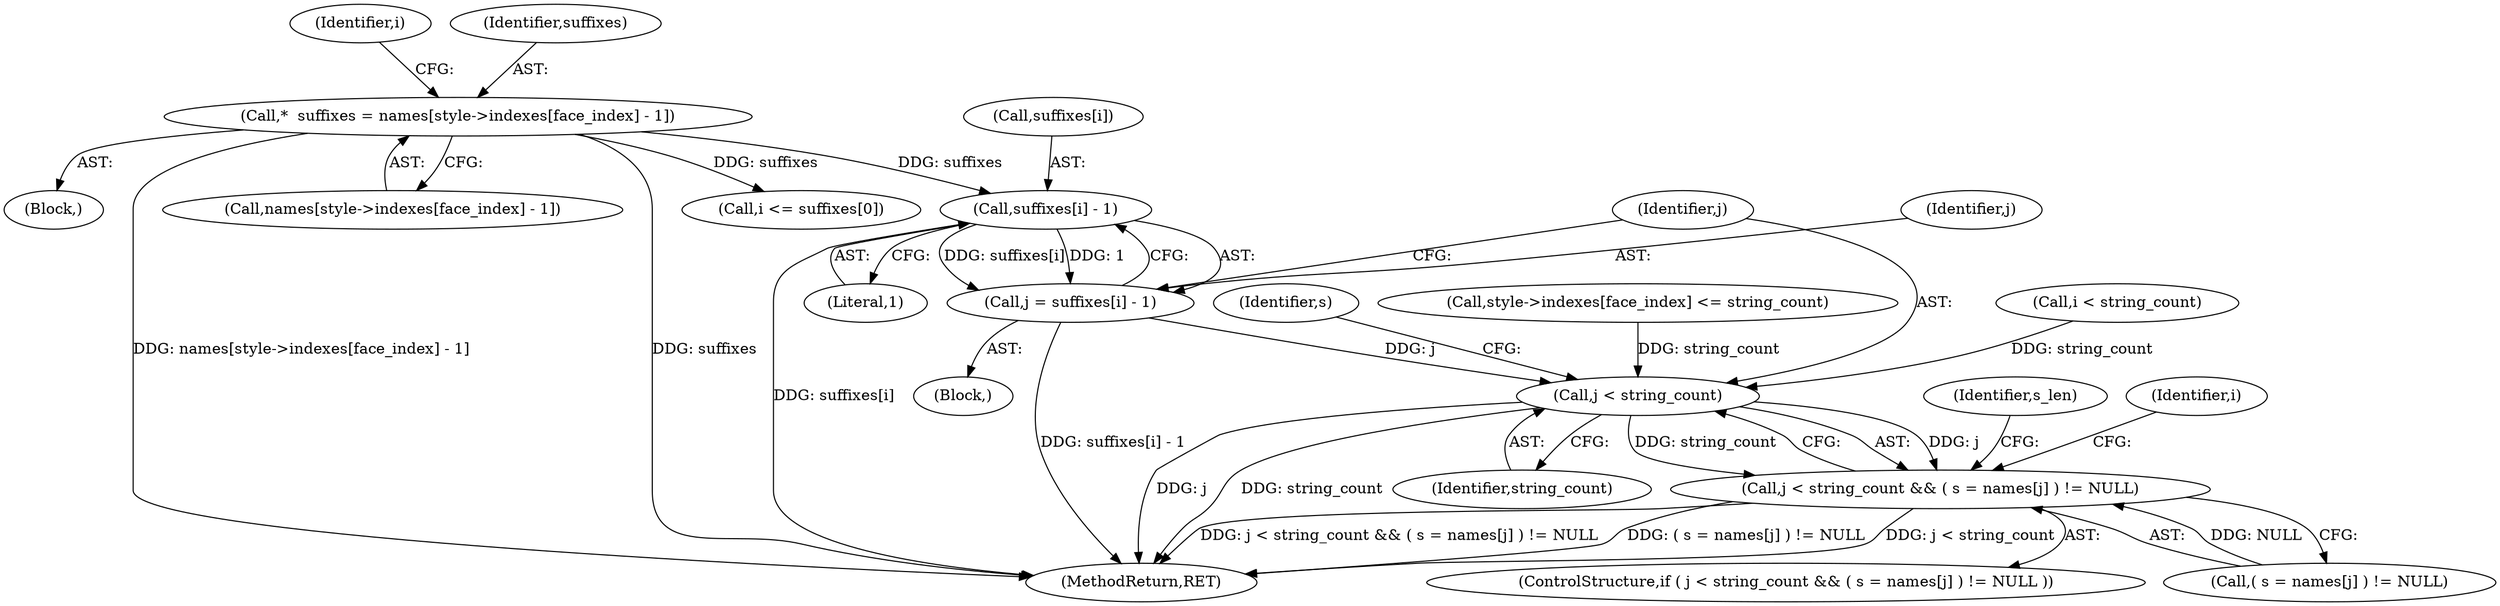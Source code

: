digraph "0_savannah_18a8f0d9943369449bc4de92d411c78fb08d616c@array" {
"1000346" [label="(Call,suffixes[i] - 1)"];
"1000319" [label="(Call,*  suffixes = names[style->indexes[face_index] - 1])"];
"1000344" [label="(Call,j = suffixes[i] - 1)"];
"1000353" [label="(Call,j < string_count)"];
"1000352" [label="(Call,j < string_count && ( s = names[j] ) != NULL)"];
"1000344" [label="(Call,j = suffixes[i] - 1)"];
"1000347" [label="(Call,suffixes[i])"];
"1000366" [label="(Identifier,s_len)"];
"1000346" [label="(Call,suffixes[i] - 1)"];
"1000355" [label="(Identifier,string_count)"];
"1000317" [label="(Block,)"];
"1000332" [label="(Identifier,i)"];
"1000340" [label="(Identifier,i)"];
"1000358" [label="(Identifier,s)"];
"1000345" [label="(Identifier,j)"];
"1000356" [label="(Call,( s = names[j] ) != NULL)"];
"1000403" [label="(MethodReturn,RET)"];
"1000310" [label="(Call,style->indexes[face_index] <= string_count)"];
"1000341" [label="(Block,)"];
"1000320" [label="(Identifier,suffixes)"];
"1000354" [label="(Identifier,j)"];
"1000334" [label="(Call,i <= suffixes[0])"];
"1000353" [label="(Call,j < string_count)"];
"1000351" [label="(ControlStructure,if ( j < string_count && ( s = names[j] ) != NULL ))"];
"1000352" [label="(Call,j < string_count && ( s = names[j] ) != NULL)"];
"1000249" [label="(Call,i < string_count)"];
"1000319" [label="(Call,*  suffixes = names[style->indexes[face_index] - 1])"];
"1000350" [label="(Literal,1)"];
"1000321" [label="(Call,names[style->indexes[face_index] - 1])"];
"1000346" -> "1000344"  [label="AST: "];
"1000346" -> "1000350"  [label="CFG: "];
"1000347" -> "1000346"  [label="AST: "];
"1000350" -> "1000346"  [label="AST: "];
"1000344" -> "1000346"  [label="CFG: "];
"1000346" -> "1000403"  [label="DDG: suffixes[i]"];
"1000346" -> "1000344"  [label="DDG: suffixes[i]"];
"1000346" -> "1000344"  [label="DDG: 1"];
"1000319" -> "1000346"  [label="DDG: suffixes"];
"1000319" -> "1000317"  [label="AST: "];
"1000319" -> "1000321"  [label="CFG: "];
"1000320" -> "1000319"  [label="AST: "];
"1000321" -> "1000319"  [label="AST: "];
"1000332" -> "1000319"  [label="CFG: "];
"1000319" -> "1000403"  [label="DDG: names[style->indexes[face_index] - 1]"];
"1000319" -> "1000403"  [label="DDG: suffixes"];
"1000319" -> "1000334"  [label="DDG: suffixes"];
"1000344" -> "1000341"  [label="AST: "];
"1000345" -> "1000344"  [label="AST: "];
"1000354" -> "1000344"  [label="CFG: "];
"1000344" -> "1000403"  [label="DDG: suffixes[i] - 1"];
"1000344" -> "1000353"  [label="DDG: j"];
"1000353" -> "1000352"  [label="AST: "];
"1000353" -> "1000355"  [label="CFG: "];
"1000354" -> "1000353"  [label="AST: "];
"1000355" -> "1000353"  [label="AST: "];
"1000358" -> "1000353"  [label="CFG: "];
"1000352" -> "1000353"  [label="CFG: "];
"1000353" -> "1000403"  [label="DDG: j"];
"1000353" -> "1000403"  [label="DDG: string_count"];
"1000353" -> "1000352"  [label="DDG: j"];
"1000353" -> "1000352"  [label="DDG: string_count"];
"1000249" -> "1000353"  [label="DDG: string_count"];
"1000310" -> "1000353"  [label="DDG: string_count"];
"1000352" -> "1000351"  [label="AST: "];
"1000352" -> "1000356"  [label="CFG: "];
"1000356" -> "1000352"  [label="AST: "];
"1000366" -> "1000352"  [label="CFG: "];
"1000340" -> "1000352"  [label="CFG: "];
"1000352" -> "1000403"  [label="DDG: ( s = names[j] ) != NULL"];
"1000352" -> "1000403"  [label="DDG: j < string_count"];
"1000352" -> "1000403"  [label="DDG: j < string_count && ( s = names[j] ) != NULL"];
"1000356" -> "1000352"  [label="DDG: NULL"];
}
